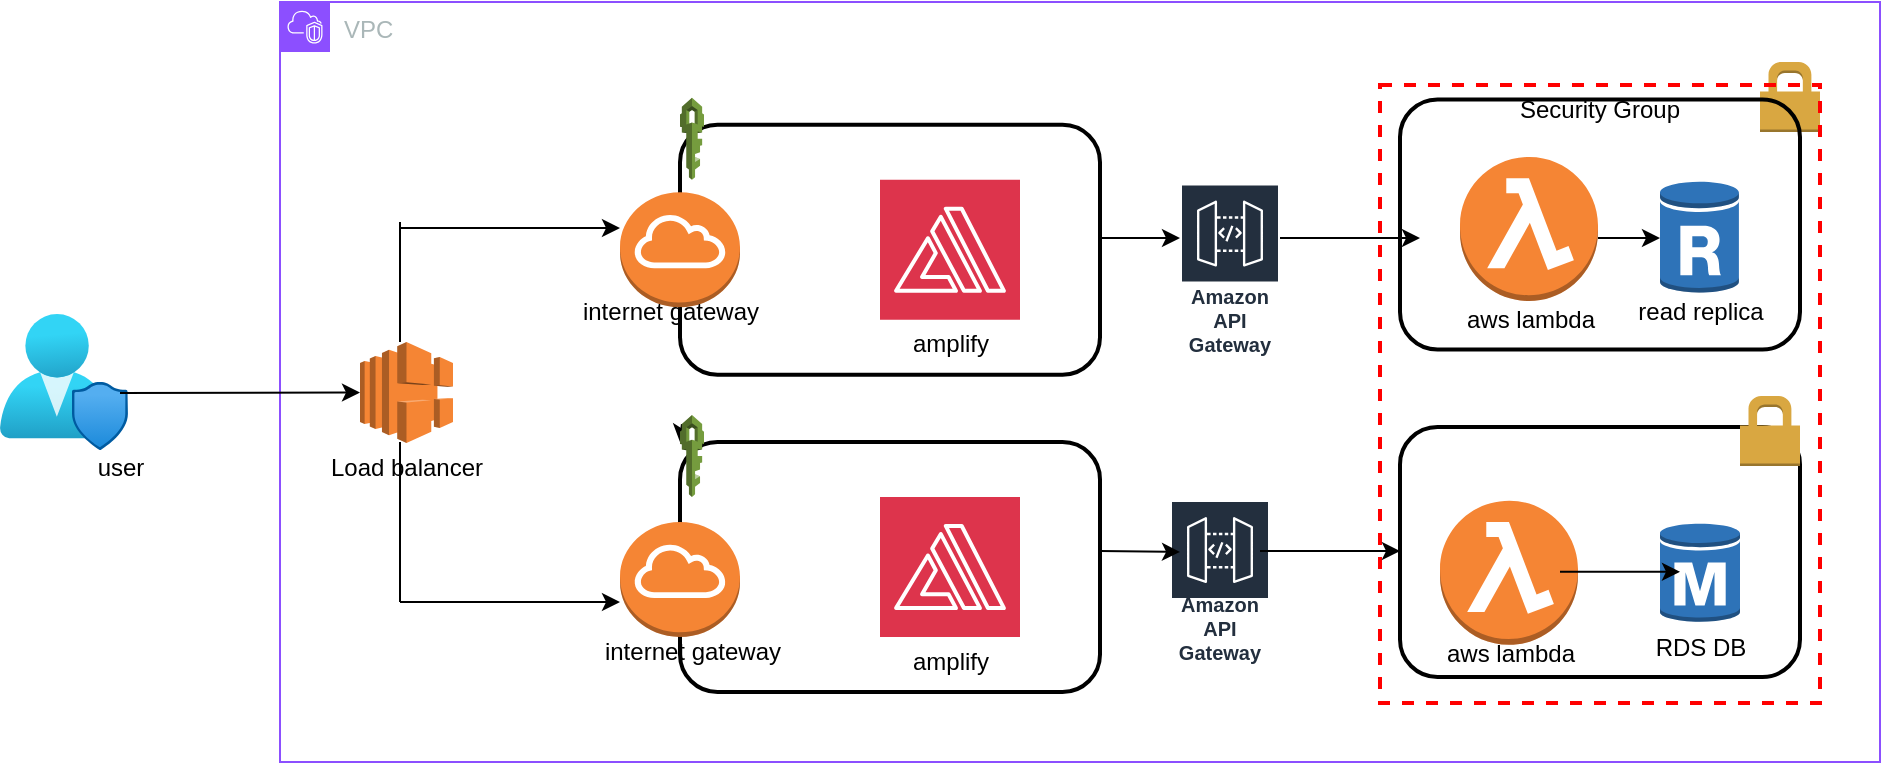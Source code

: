 <mxfile version="24.6.2" type="google" pages="2">
  <diagram name="Page-1" id="-HiGiuMKCpGHFuoCna79">
    <mxGraphModel grid="1" page="1" gridSize="10" guides="1" tooltips="1" connect="1" arrows="1" fold="1" pageScale="1" pageWidth="850" pageHeight="1100" math="0" shadow="0">
      <root>
        <mxCell id="0" />
        <mxCell id="1" parent="0" />
        <mxCell id="ngI3NwFHm3_SKhVi3sQO-1" value="VPC" style="points=[[0,0],[0.25,0],[0.5,0],[0.75,0],[1,0],[1,0.25],[1,0.5],[1,0.75],[1,1],[0.75,1],[0.5,1],[0.25,1],[0,1],[0,0.75],[0,0.5],[0,0.25]];outlineConnect=0;gradientColor=none;html=1;whiteSpace=wrap;fontSize=12;fontStyle=0;container=1;pointerEvents=0;collapsible=0;recursiveResize=0;shape=mxgraph.aws4.group;grIcon=mxgraph.aws4.group_vpc2;strokeColor=#8C4FFF;fillColor=none;verticalAlign=top;align=left;spacingLeft=30;fontColor=#AAB7B8;dashed=0;" vertex="1" parent="1">
          <mxGeometry x="-810" y="130" width="800" height="380" as="geometry" />
        </mxCell>
        <mxCell id="ngI3NwFHm3_SKhVi3sQO-2" value="" style="rounded=1;arcSize=15;dashed=0;fillColor=none;gradientColor=none;strokeWidth=2;" vertex="1" parent="ngI3NwFHm3_SKhVi3sQO-1">
          <mxGeometry x="200" y="61.38" width="210" height="125" as="geometry" />
        </mxCell>
        <mxCell id="ngI3NwFHm3_SKhVi3sQO-3" value="" style="dashed=0;html=1;shape=mxgraph.aws3.permissions;fillColor=#D9A741;gradientColor=none;dashed=0;" vertex="1" parent="ngI3NwFHm3_SKhVi3sQO-1">
          <mxGeometry x="740" y="30" width="30" height="35" as="geometry" />
        </mxCell>
        <mxCell id="ngI3NwFHm3_SKhVi3sQO-6" value="" style="outlineConnect=0;dashed=0;verticalLabelPosition=bottom;verticalAlign=top;align=center;html=1;shape=mxgraph.aws3.lambda_function;fillColor=#F58534;gradientColor=none;" vertex="1" parent="ngI3NwFHm3_SKhVi3sQO-1">
          <mxGeometry x="590" y="77.5" width="69" height="72" as="geometry" />
        </mxCell>
        <mxCell id="skvaN7638biHfdhDwHRz-1" value="Security Group" style="fontStyle=0;verticalAlign=top;align=center;spacingTop=-2;fillColor=none;rounded=0;whiteSpace=wrap;html=1;strokeColor=#FF0000;strokeWidth=2;dashed=1;container=1;collapsible=0;expand=0;recursiveResize=0;" vertex="1" parent="ngI3NwFHm3_SKhVi3sQO-1">
          <mxGeometry x="550" y="41.5" width="220" height="309" as="geometry" />
        </mxCell>
        <mxCell id="skvaN7638biHfdhDwHRz-6" value="" style="rounded=1;arcSize=15;dashed=0;fillColor=none;gradientColor=none;strokeWidth=2;" vertex="1" parent="skvaN7638biHfdhDwHRz-1">
          <mxGeometry x="10" y="171" width="200" height="125" as="geometry" />
        </mxCell>
        <mxCell id="ngI3NwFHm3_SKhVi3sQO-8" value="" style="outlineConnect=0;dashed=0;verticalLabelPosition=bottom;verticalAlign=top;align=center;html=1;shape=mxgraph.aws3.rds_db_instance;fillColor=#2E73B8;gradientColor=none;" vertex="1" parent="skvaN7638biHfdhDwHRz-1">
          <mxGeometry x="140" y="218.5" width="40" height="50.75" as="geometry" />
        </mxCell>
        <mxCell id="skvaN7638biHfdhDwHRz-14" value="" style="outlineConnect=0;dashed=0;verticalLabelPosition=bottom;verticalAlign=top;align=center;html=1;shape=mxgraph.aws3.lambda_function;fillColor=#F58534;gradientColor=none;" vertex="1" parent="skvaN7638biHfdhDwHRz-1">
          <mxGeometry x="30" y="207.88" width="69" height="72" as="geometry" />
        </mxCell>
        <mxCell id="U0oZ-vIfGSWHHYjTra_n-4" value="" style="endArrow=classic;html=1;rounded=0;" edge="1" parent="skvaN7638biHfdhDwHRz-1">
          <mxGeometry width="50" height="50" relative="1" as="geometry">
            <mxPoint x="90" y="243.38" as="sourcePoint" />
            <mxPoint x="150" y="243.38" as="targetPoint" />
          </mxGeometry>
        </mxCell>
        <mxCell id="skvaN7638biHfdhDwHRz-7" value="" style="dashed=0;html=1;shape=mxgraph.aws3.permissions;fillColor=#D9A741;gradientColor=none;dashed=0;" vertex="1" parent="skvaN7638biHfdhDwHRz-1">
          <mxGeometry x="180" y="155.5" width="30" height="35" as="geometry" />
        </mxCell>
        <mxCell id="U0oZ-vIfGSWHHYjTra_n-12" value="" style="endArrow=classic;html=1;rounded=0;" edge="1" parent="skvaN7638biHfdhDwHRz-1">
          <mxGeometry width="50" height="50" relative="1" as="geometry">
            <mxPoint x="-50" y="76.5" as="sourcePoint" />
            <mxPoint x="20" y="76.5" as="targetPoint" />
            <Array as="points">
              <mxPoint x="20" y="76.5" />
            </Array>
          </mxGeometry>
        </mxCell>
        <mxCell id="U0oZ-vIfGSWHHYjTra_n-1" value="" style="rounded=1;arcSize=15;dashed=0;fillColor=none;gradientColor=none;strokeWidth=2;" vertex="1" parent="skvaN7638biHfdhDwHRz-1">
          <mxGeometry x="10" y="7.25" width="200" height="125" as="geometry" />
        </mxCell>
        <mxCell id="vqpF6V-Z719kfioWM6BJ-24" value="aws lambda" style="text;html=1;align=center;verticalAlign=middle;resizable=0;points=[];autosize=1;strokeColor=none;fillColor=none;" vertex="1" parent="skvaN7638biHfdhDwHRz-1">
          <mxGeometry x="30" y="102.25" width="90" height="30" as="geometry" />
        </mxCell>
        <mxCell id="vqpF6V-Z719kfioWM6BJ-23" value="aws lambda" style="text;html=1;align=center;verticalAlign=middle;resizable=0;points=[];autosize=1;strokeColor=none;fillColor=none;" vertex="1" parent="skvaN7638biHfdhDwHRz-1">
          <mxGeometry x="19.5" y="269.25" width="90" height="30" as="geometry" />
        </mxCell>
        <mxCell id="vqpF6V-Z719kfioWM6BJ-25" value="RDS DB" style="text;html=1;align=center;verticalAlign=middle;resizable=0;points=[];autosize=1;strokeColor=none;fillColor=none;" vertex="1" parent="skvaN7638biHfdhDwHRz-1">
          <mxGeometry x="125" y="266" width="70" height="30" as="geometry" />
        </mxCell>
        <mxCell id="vqpF6V-Z719kfioWM6BJ-26" value="read replica" style="text;html=1;align=center;verticalAlign=middle;resizable=0;points=[];autosize=1;strokeColor=none;fillColor=none;" vertex="1" parent="skvaN7638biHfdhDwHRz-1">
          <mxGeometry x="115" y="98.5" width="90" height="30" as="geometry" />
        </mxCell>
        <mxCell id="skvaN7638biHfdhDwHRz-4" value="" style="rounded=1;arcSize=15;dashed=0;fillColor=none;gradientColor=none;strokeWidth=2;" vertex="1" parent="ngI3NwFHm3_SKhVi3sQO-1">
          <mxGeometry x="200" y="220" width="210" height="125" as="geometry" />
        </mxCell>
        <mxCell id="skvaN7638biHfdhDwHRz-9" value="" style="endArrow=classic;html=1;rounded=0;" edge="1" parent="ngI3NwFHm3_SKhVi3sQO-1">
          <mxGeometry width="50" height="50" relative="1" as="geometry">
            <mxPoint x="410" y="118" as="sourcePoint" />
            <mxPoint x="450" y="118" as="targetPoint" />
          </mxGeometry>
        </mxCell>
        <mxCell id="skvaN7638biHfdhDwHRz-11" value="" style="sketch=0;points=[[0,0,0],[0.25,0,0],[0.5,0,0],[0.75,0,0],[1,0,0],[0,1,0],[0.25,1,0],[0.5,1,0],[0.75,1,0],[1,1,0],[0,0.25,0],[0,0.5,0],[0,0.75,0],[1,0.25,0],[1,0.5,0],[1,0.75,0]];outlineConnect=0;fontColor=#232F3E;fillColor=#DD344C;strokeColor=#ffffff;dashed=0;verticalLabelPosition=bottom;verticalAlign=top;align=center;html=1;fontSize=12;fontStyle=0;aspect=fixed;shape=mxgraph.aws4.resourceIcon;resIcon=mxgraph.aws4.amplify;" vertex="1" parent="ngI3NwFHm3_SKhVi3sQO-1">
          <mxGeometry x="300" y="247.5" width="70" height="70" as="geometry" />
        </mxCell>
        <mxCell id="skvaN7638biHfdhDwHRz-12" value="" style="sketch=0;points=[[0,0,0],[0.25,0,0],[0.5,0,0],[0.75,0,0],[1,0,0],[0,1,0],[0.25,1,0],[0.5,1,0],[0.75,1,0],[1,1,0],[0,0.25,0],[0,0.5,0],[0,0.75,0],[1,0.25,0],[1,0.5,0],[1,0.75,0]];outlineConnect=0;fontColor=#232F3E;fillColor=#DD344C;strokeColor=#ffffff;dashed=0;verticalLabelPosition=bottom;verticalAlign=top;align=center;html=1;fontSize=12;fontStyle=0;aspect=fixed;shape=mxgraph.aws4.resourceIcon;resIcon=mxgraph.aws4.amplify;" vertex="1" parent="ngI3NwFHm3_SKhVi3sQO-1">
          <mxGeometry x="300" y="88.88" width="70" height="70" as="geometry" />
        </mxCell>
        <mxCell id="vqpF6V-Z719kfioWM6BJ-21" style="edgeStyle=orthogonalEdgeStyle;rounded=0;orthogonalLoop=1;jettySize=auto;html=1;exitX=0.08;exitY=0.11;exitDx=0;exitDy=0;exitPerimeter=0;entryX=0;entryY=0;entryDx=0;entryDy=0;" edge="1" parent="ngI3NwFHm3_SKhVi3sQO-1" source="skvaN7638biHfdhDwHRz-17" target="skvaN7638biHfdhDwHRz-4">
          <mxGeometry relative="1" as="geometry" />
        </mxCell>
        <mxCell id="skvaN7638biHfdhDwHRz-17" value="" style="outlineConnect=0;dashed=0;verticalLabelPosition=bottom;verticalAlign=top;align=center;html=1;shape=mxgraph.aws3.iam;fillColor=#759C3E;gradientColor=none;" vertex="1" parent="ngI3NwFHm3_SKhVi3sQO-1">
          <mxGeometry x="200" y="206.5" width="12" height="41" as="geometry" />
        </mxCell>
        <mxCell id="skvaN7638biHfdhDwHRz-18" value="" style="outlineConnect=0;dashed=0;verticalLabelPosition=bottom;verticalAlign=top;align=center;html=1;shape=mxgraph.aws3.iam;fillColor=#759C3E;gradientColor=none;" vertex="1" parent="ngI3NwFHm3_SKhVi3sQO-1">
          <mxGeometry x="200" y="47.88" width="12" height="41" as="geometry" />
        </mxCell>
        <mxCell id="U0oZ-vIfGSWHHYjTra_n-2" value="" style="outlineConnect=0;dashed=0;verticalLabelPosition=bottom;verticalAlign=top;align=center;html=1;shape=mxgraph.aws3.internet_gateway;fillColor=#F58534;gradientColor=none;" vertex="1" parent="ngI3NwFHm3_SKhVi3sQO-1">
          <mxGeometry x="170" y="95.13" width="60" height="57.5" as="geometry" />
        </mxCell>
        <mxCell id="U0oZ-vIfGSWHHYjTra_n-3" value="" style="outlineConnect=0;dashed=0;verticalLabelPosition=bottom;verticalAlign=top;align=center;html=1;shape=mxgraph.aws3.internet_gateway;fillColor=#F58534;gradientColor=none;" vertex="1" parent="ngI3NwFHm3_SKhVi3sQO-1">
          <mxGeometry x="170" y="260" width="60" height="57.5" as="geometry" />
        </mxCell>
        <mxCell id="U0oZ-vIfGSWHHYjTra_n-5" value="Amazon API Gateway" style="sketch=0;outlineConnect=0;fontColor=#232F3E;gradientColor=none;strokeColor=#ffffff;fillColor=#232F3E;dashed=0;verticalLabelPosition=middle;verticalAlign=bottom;align=center;html=1;whiteSpace=wrap;fontSize=10;fontStyle=1;spacing=3;shape=mxgraph.aws4.productIcon;prIcon=mxgraph.aws4.api_gateway;" vertex="1" parent="ngI3NwFHm3_SKhVi3sQO-1">
          <mxGeometry x="450" y="90.75" width="50" height="90.25" as="geometry" />
        </mxCell>
        <mxCell id="U0oZ-vIfGSWHHYjTra_n-8" value="Amazon API Gateway" style="sketch=0;outlineConnect=0;fontColor=#232F3E;gradientColor=none;strokeColor=#ffffff;fillColor=#232F3E;dashed=0;verticalLabelPosition=middle;verticalAlign=bottom;align=center;html=1;whiteSpace=wrap;fontSize=10;fontStyle=1;spacing=3;shape=mxgraph.aws4.productIcon;prIcon=mxgraph.aws4.api_gateway;" vertex="1" parent="ngI3NwFHm3_SKhVi3sQO-1">
          <mxGeometry x="445" y="249" width="50" height="85.87" as="geometry" />
        </mxCell>
        <mxCell id="U0oZ-vIfGSWHHYjTra_n-10" value="" style="endArrow=classic;html=1;rounded=0;" edge="1" parent="ngI3NwFHm3_SKhVi3sQO-1">
          <mxGeometry width="50" height="50" relative="1" as="geometry">
            <mxPoint x="490" y="274.5" as="sourcePoint" />
            <mxPoint x="560" y="274.5" as="targetPoint" />
            <Array as="points">
              <mxPoint x="560" y="274.5" />
            </Array>
          </mxGeometry>
        </mxCell>
        <mxCell id="U0oZ-vIfGSWHHYjTra_n-11" value="" style="endArrow=classic;html=1;rounded=0;" edge="1" parent="ngI3NwFHm3_SKhVi3sQO-1">
          <mxGeometry width="50" height="50" relative="1" as="geometry">
            <mxPoint x="410" y="274.5" as="sourcePoint" />
            <mxPoint x="450" y="275" as="targetPoint" />
          </mxGeometry>
        </mxCell>
        <mxCell id="U0oZ-vIfGSWHHYjTra_n-13" value="" style="outlineConnect=0;dashed=0;verticalLabelPosition=bottom;verticalAlign=top;align=center;html=1;shape=mxgraph.aws3.rds_db_instance_read_replica;fillColor=#2E73B8;gradientColor=none;" vertex="1" parent="ngI3NwFHm3_SKhVi3sQO-1">
          <mxGeometry x="690" y="88.88" width="39.5" height="57.25" as="geometry" />
        </mxCell>
        <mxCell id="U0oZ-vIfGSWHHYjTra_n-14" value="" style="endArrow=classic;html=1;rounded=0;" edge="1" parent="ngI3NwFHm3_SKhVi3sQO-1">
          <mxGeometry width="50" height="50" relative="1" as="geometry">
            <mxPoint x="659" y="118" as="sourcePoint" />
            <mxPoint x="690" y="118" as="targetPoint" />
          </mxGeometry>
        </mxCell>
        <mxCell id="vqpF6V-Z719kfioWM6BJ-2" value="" style="outlineConnect=0;dashed=0;verticalLabelPosition=bottom;verticalAlign=top;align=center;html=1;shape=mxgraph.aws3.elastic_load_balancing;fillColor=#F58534;gradientColor=none;" vertex="1" parent="ngI3NwFHm3_SKhVi3sQO-1">
          <mxGeometry x="40" y="170" width="46.5" height="50.5" as="geometry" />
        </mxCell>
        <mxCell id="vqpF6V-Z719kfioWM6BJ-6" value="" style="endArrow=classic;html=1;rounded=0;" edge="1" parent="ngI3NwFHm3_SKhVi3sQO-1">
          <mxGeometry width="50" height="50" relative="1" as="geometry">
            <mxPoint x="60" y="113" as="sourcePoint" />
            <mxPoint x="170" y="113" as="targetPoint" />
          </mxGeometry>
        </mxCell>
        <mxCell id="vqpF6V-Z719kfioWM6BJ-12" value="" style="endArrow=classic;html=1;rounded=0;" edge="1" parent="ngI3NwFHm3_SKhVi3sQO-1">
          <mxGeometry width="50" height="50" relative="1" as="geometry">
            <mxPoint x="60" y="300" as="sourcePoint" />
            <mxPoint x="170" y="300" as="targetPoint" />
          </mxGeometry>
        </mxCell>
        <mxCell id="vqpF6V-Z719kfioWM6BJ-13" value="" style="endArrow=none;html=1;rounded=0;" edge="1" parent="ngI3NwFHm3_SKhVi3sQO-1">
          <mxGeometry width="50" height="50" relative="1" as="geometry">
            <mxPoint x="60" y="170" as="sourcePoint" />
            <mxPoint x="60" y="110" as="targetPoint" />
          </mxGeometry>
        </mxCell>
        <mxCell id="vqpF6V-Z719kfioWM6BJ-14" value="" style="endArrow=none;html=1;rounded=0;" edge="1" parent="ngI3NwFHm3_SKhVi3sQO-1">
          <mxGeometry width="50" height="50" relative="1" as="geometry">
            <mxPoint x="60" y="300" as="sourcePoint" />
            <mxPoint x="60" y="220" as="targetPoint" />
          </mxGeometry>
        </mxCell>
        <mxCell id="vqpF6V-Z719kfioWM6BJ-17" value="Load balancer" style="text;html=1;align=center;verticalAlign=middle;resizable=0;points=[];autosize=1;strokeColor=none;fillColor=none;" vertex="1" parent="ngI3NwFHm3_SKhVi3sQO-1">
          <mxGeometry x="13.25" y="217.5" width="100" height="30" as="geometry" />
        </mxCell>
        <mxCell id="vqpF6V-Z719kfioWM6BJ-19" value="amplify" style="text;html=1;align=center;verticalAlign=middle;resizable=0;points=[];autosize=1;strokeColor=none;fillColor=none;" vertex="1" parent="ngI3NwFHm3_SKhVi3sQO-1">
          <mxGeometry x="305" y="315" width="60" height="30" as="geometry" />
        </mxCell>
        <mxCell id="vqpF6V-Z719kfioWM6BJ-18" value="amplify" style="text;html=1;align=center;verticalAlign=middle;resizable=0;points=[];autosize=1;strokeColor=none;fillColor=none;" vertex="1" parent="ngI3NwFHm3_SKhVi3sQO-1">
          <mxGeometry x="305" y="156.38" width="60" height="30" as="geometry" />
        </mxCell>
        <mxCell id="vqpF6V-Z719kfioWM6BJ-22" value="internet gateway" style="text;html=1;align=center;verticalAlign=middle;resizable=0;points=[];autosize=1;strokeColor=none;fillColor=none;" vertex="1" parent="ngI3NwFHm3_SKhVi3sQO-1">
          <mxGeometry x="151" y="310" width="110" height="30" as="geometry" />
        </mxCell>
        <mxCell id="vqpF6V-Z719kfioWM6BJ-20" value="internet gateway" style="text;html=1;align=center;verticalAlign=middle;resizable=0;points=[];autosize=1;strokeColor=none;fillColor=none;" vertex="1" parent="ngI3NwFHm3_SKhVi3sQO-1">
          <mxGeometry x="140" y="140" width="110" height="30" as="geometry" />
        </mxCell>
        <mxCell id="vqpF6V-Z719kfioWM6BJ-15" value="" style="image;aspect=fixed;html=1;points=[];align=center;fontSize=12;image=img/lib/azure2/management_governance/User_Privacy.svg;" vertex="1" parent="1">
          <mxGeometry x="-950" y="286" width="64" height="68" as="geometry" />
        </mxCell>
        <mxCell id="vqpF6V-Z719kfioWM6BJ-16" value="user" style="text;html=1;align=center;verticalAlign=middle;resizable=0;points=[];autosize=1;strokeColor=none;fillColor=none;" vertex="1" parent="1">
          <mxGeometry x="-915" y="348" width="50" height="30" as="geometry" />
        </mxCell>
        <mxCell id="vqpF6V-Z719kfioWM6BJ-27" value="" style="endArrow=classic;html=1;rounded=0;entryX=0;entryY=0.5;entryDx=0;entryDy=0;entryPerimeter=0;" edge="1" parent="1" target="vqpF6V-Z719kfioWM6BJ-2">
          <mxGeometry width="50" height="50" relative="1" as="geometry">
            <mxPoint x="-890" y="325.5" as="sourcePoint" />
            <mxPoint x="-780" y="325.5" as="targetPoint" />
          </mxGeometry>
        </mxCell>
      </root>
    </mxGraphModel>
  </diagram>
  <diagram id="LowImoSUIzOhbNCCpnFD" name="Page-2">
    <mxGraphModel dx="1050" dy="691" grid="1" gridSize="10" guides="1" tooltips="1" connect="1" arrows="1" fold="1" page="1" pageScale="1" pageWidth="850" pageHeight="1100" math="0" shadow="0">
      <root>
        <mxCell id="0" />
        <mxCell id="1" parent="0" />
      </root>
    </mxGraphModel>
  </diagram>
</mxfile>
